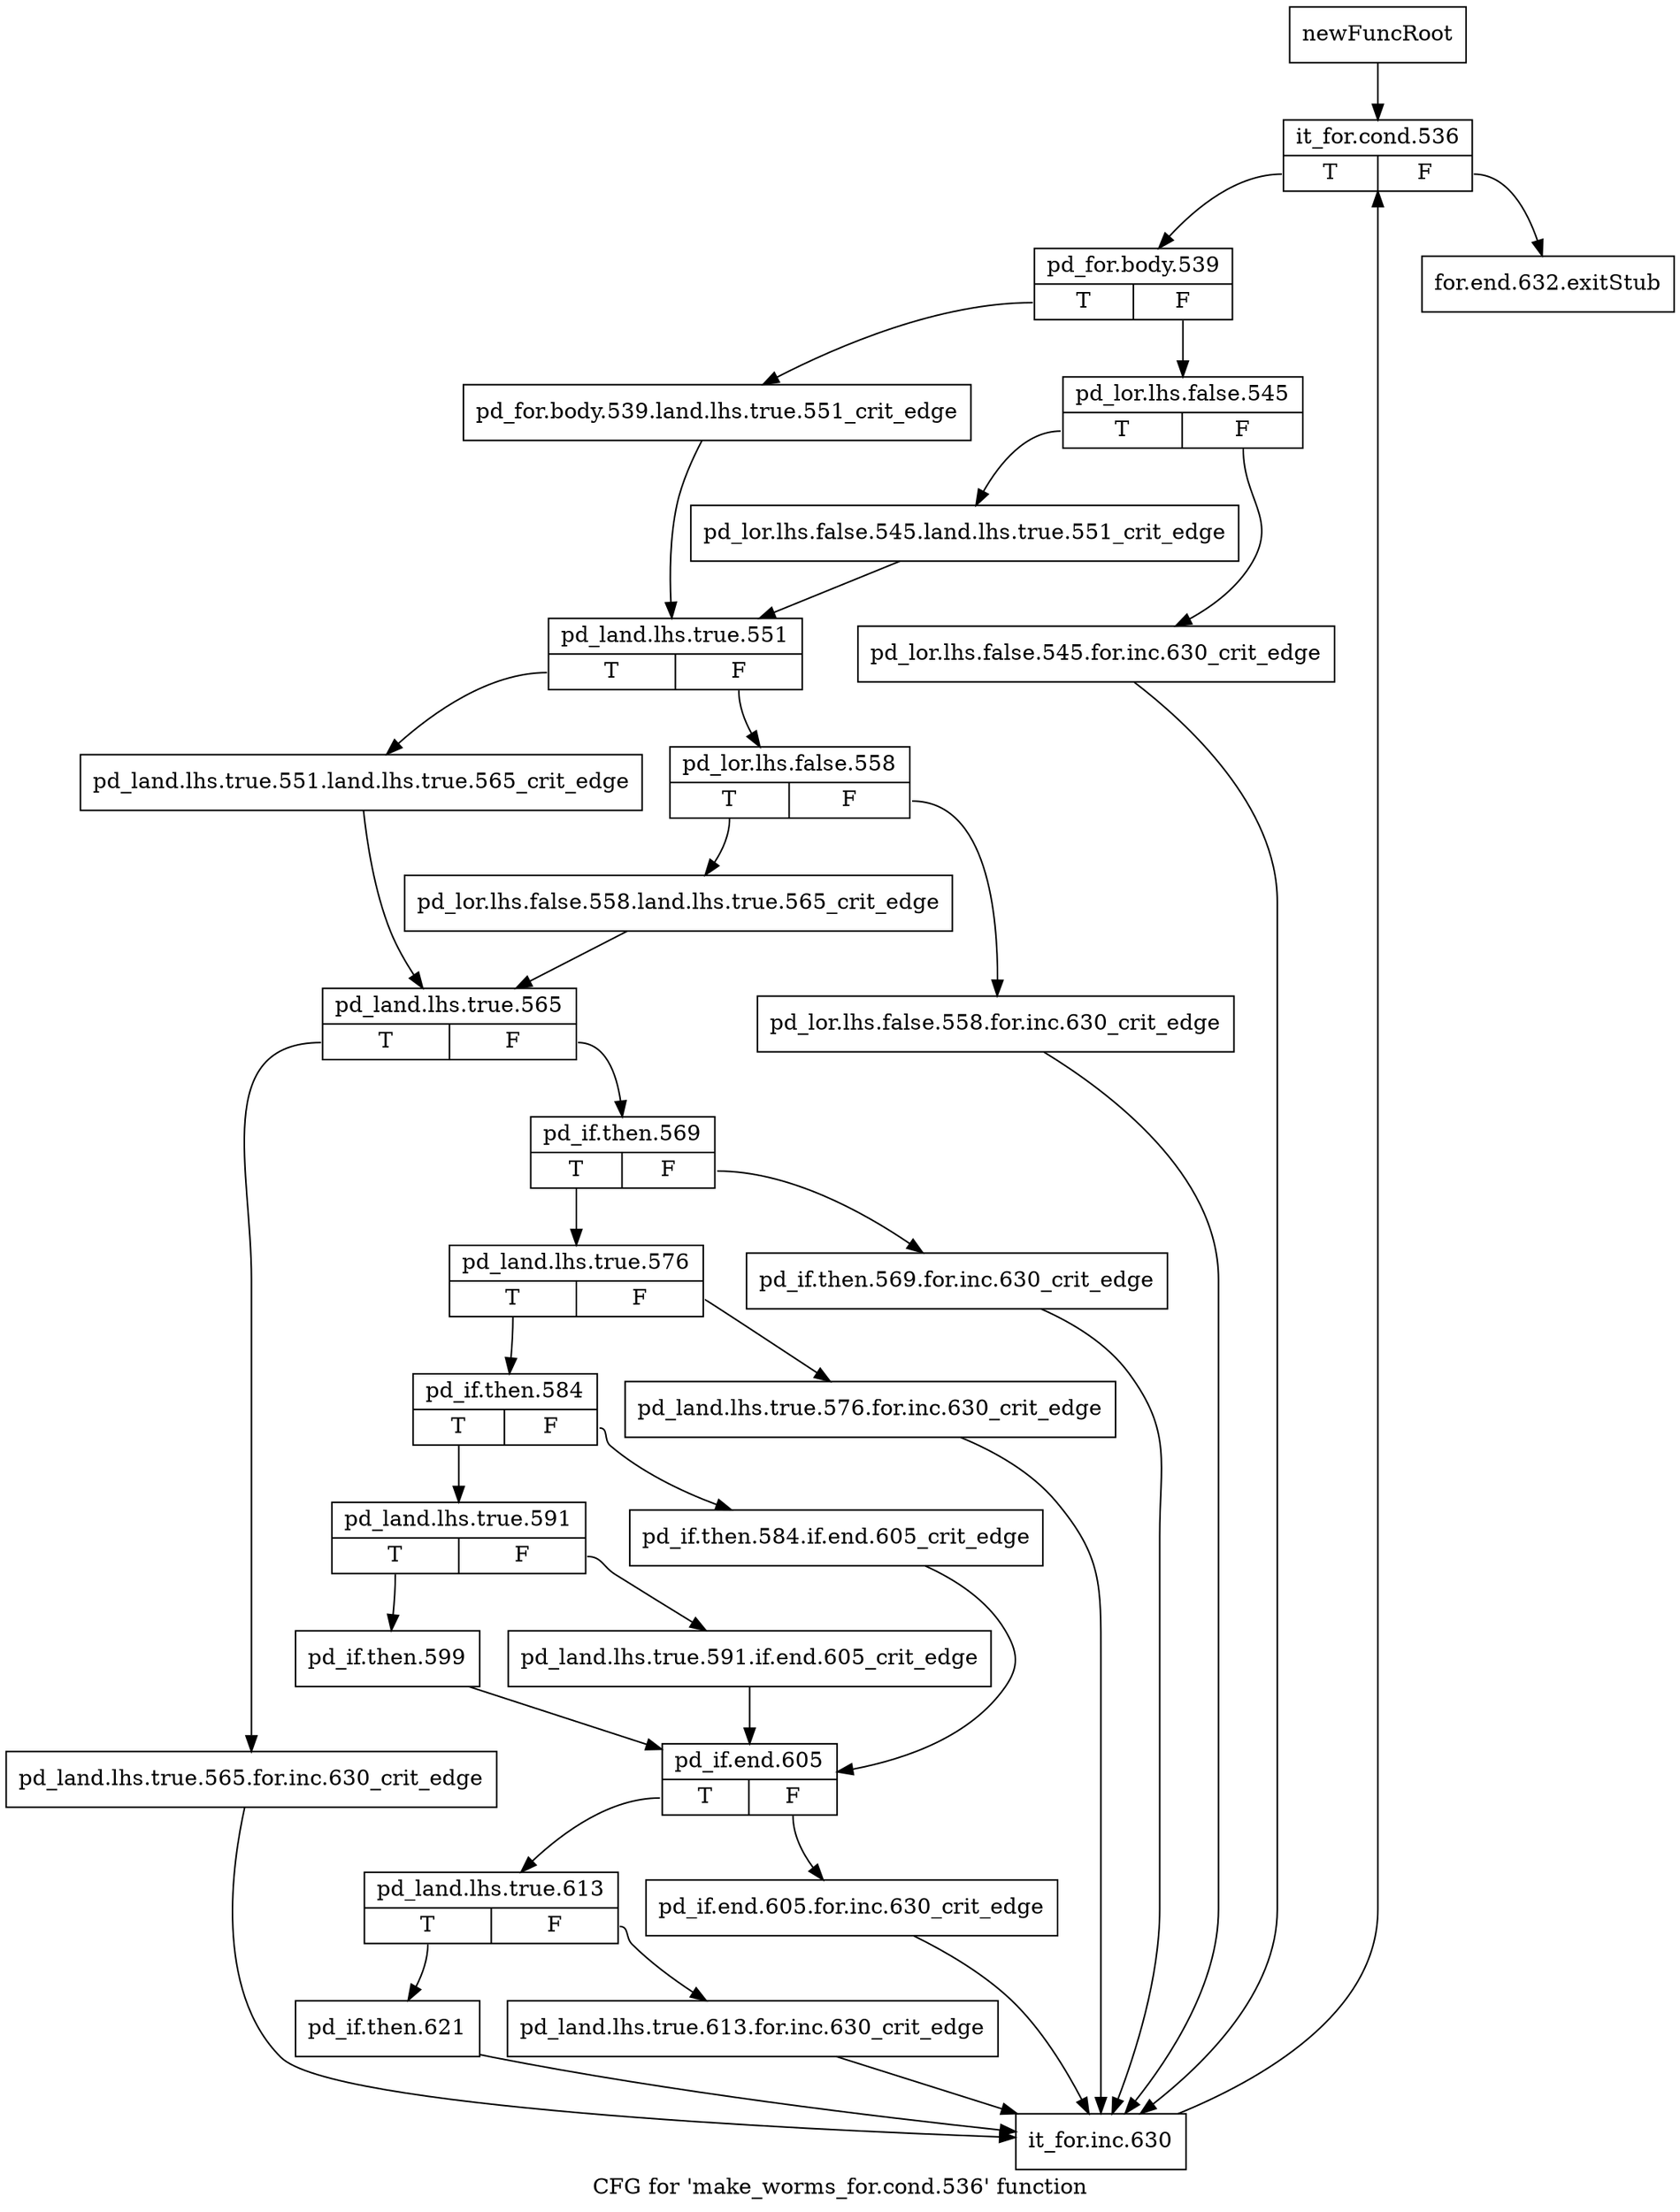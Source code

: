 digraph "CFG for 'make_worms_for.cond.536' function" {
	label="CFG for 'make_worms_for.cond.536' function";

	Node0x4699420 [shape=record,label="{newFuncRoot}"];
	Node0x4699420 -> Node0x469d000;
	Node0x4699470 [shape=record,label="{for.end.632.exitStub}"];
	Node0x469d000 [shape=record,label="{it_for.cond.536|{<s0>T|<s1>F}}"];
	Node0x469d000:s0 -> Node0x469d050;
	Node0x469d000:s1 -> Node0x4699470;
	Node0x469d050 [shape=record,label="{pd_for.body.539|{<s0>T|<s1>F}}"];
	Node0x469d050:s0 -> Node0x469d190;
	Node0x469d050:s1 -> Node0x469d0a0;
	Node0x469d0a0 [shape=record,label="{pd_lor.lhs.false.545|{<s0>T|<s1>F}}"];
	Node0x469d0a0:s0 -> Node0x469d140;
	Node0x469d0a0:s1 -> Node0x469d0f0;
	Node0x469d0f0 [shape=record,label="{pd_lor.lhs.false.545.for.inc.630_crit_edge}"];
	Node0x469d0f0 -> Node0x469d870;
	Node0x469d140 [shape=record,label="{pd_lor.lhs.false.545.land.lhs.true.551_crit_edge}"];
	Node0x469d140 -> Node0x469d1e0;
	Node0x469d190 [shape=record,label="{pd_for.body.539.land.lhs.true.551_crit_edge}"];
	Node0x469d190 -> Node0x469d1e0;
	Node0x469d1e0 [shape=record,label="{pd_land.lhs.true.551|{<s0>T|<s1>F}}"];
	Node0x469d1e0:s0 -> Node0x469d320;
	Node0x469d1e0:s1 -> Node0x469d230;
	Node0x469d230 [shape=record,label="{pd_lor.lhs.false.558|{<s0>T|<s1>F}}"];
	Node0x469d230:s0 -> Node0x469d2d0;
	Node0x469d230:s1 -> Node0x469d280;
	Node0x469d280 [shape=record,label="{pd_lor.lhs.false.558.for.inc.630_crit_edge}"];
	Node0x469d280 -> Node0x469d870;
	Node0x469d2d0 [shape=record,label="{pd_lor.lhs.false.558.land.lhs.true.565_crit_edge}"];
	Node0x469d2d0 -> Node0x469d370;
	Node0x469d320 [shape=record,label="{pd_land.lhs.true.551.land.lhs.true.565_crit_edge}"];
	Node0x469d320 -> Node0x469d370;
	Node0x469d370 [shape=record,label="{pd_land.lhs.true.565|{<s0>T|<s1>F}}"];
	Node0x469d370:s0 -> Node0x469d820;
	Node0x469d370:s1 -> Node0x469d3c0;
	Node0x469d3c0 [shape=record,label="{pd_if.then.569|{<s0>T|<s1>F}}"];
	Node0x469d3c0:s0 -> Node0x469d460;
	Node0x469d3c0:s1 -> Node0x469d410;
	Node0x469d410 [shape=record,label="{pd_if.then.569.for.inc.630_crit_edge}"];
	Node0x469d410 -> Node0x469d870;
	Node0x469d460 [shape=record,label="{pd_land.lhs.true.576|{<s0>T|<s1>F}}"];
	Node0x469d460:s0 -> Node0x469d500;
	Node0x469d460:s1 -> Node0x469d4b0;
	Node0x469d4b0 [shape=record,label="{pd_land.lhs.true.576.for.inc.630_crit_edge}"];
	Node0x469d4b0 -> Node0x469d870;
	Node0x469d500 [shape=record,label="{pd_if.then.584|{<s0>T|<s1>F}}"];
	Node0x469d500:s0 -> Node0x469d5a0;
	Node0x469d500:s1 -> Node0x469d550;
	Node0x469d550 [shape=record,label="{pd_if.then.584.if.end.605_crit_edge}"];
	Node0x469d550 -> Node0x469d690;
	Node0x469d5a0 [shape=record,label="{pd_land.lhs.true.591|{<s0>T|<s1>F}}"];
	Node0x469d5a0:s0 -> Node0x469d640;
	Node0x469d5a0:s1 -> Node0x469d5f0;
	Node0x469d5f0 [shape=record,label="{pd_land.lhs.true.591.if.end.605_crit_edge}"];
	Node0x469d5f0 -> Node0x469d690;
	Node0x469d640 [shape=record,label="{pd_if.then.599}"];
	Node0x469d640 -> Node0x469d690;
	Node0x469d690 [shape=record,label="{pd_if.end.605|{<s0>T|<s1>F}}"];
	Node0x469d690:s0 -> Node0x469d730;
	Node0x469d690:s1 -> Node0x469d6e0;
	Node0x469d6e0 [shape=record,label="{pd_if.end.605.for.inc.630_crit_edge}"];
	Node0x469d6e0 -> Node0x469d870;
	Node0x469d730 [shape=record,label="{pd_land.lhs.true.613|{<s0>T|<s1>F}}"];
	Node0x469d730:s0 -> Node0x469d7d0;
	Node0x469d730:s1 -> Node0x469d780;
	Node0x469d780 [shape=record,label="{pd_land.lhs.true.613.for.inc.630_crit_edge}"];
	Node0x469d780 -> Node0x469d870;
	Node0x469d7d0 [shape=record,label="{pd_if.then.621}"];
	Node0x469d7d0 -> Node0x469d870;
	Node0x469d820 [shape=record,label="{pd_land.lhs.true.565.for.inc.630_crit_edge}"];
	Node0x469d820 -> Node0x469d870;
	Node0x469d870 [shape=record,label="{it_for.inc.630}"];
	Node0x469d870 -> Node0x469d000;
}
